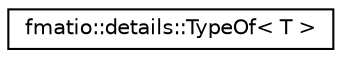 digraph "Graphical Class Hierarchy"
{
 // LATEX_PDF_SIZE
  edge [fontname="Helvetica",fontsize="10",labelfontname="Helvetica",labelfontsize="10"];
  node [fontname="Helvetica",fontsize="10",shape=record];
  rankdir="LR";
  Node0 [label="fmatio::details::TypeOf\< T \>",height=0.2,width=0.4,color="black", fillcolor="white", style="filled",URL="$structfmatio_1_1details_1_1TypeOf.html",tooltip="Format argument type definition for unknown type."];
}
